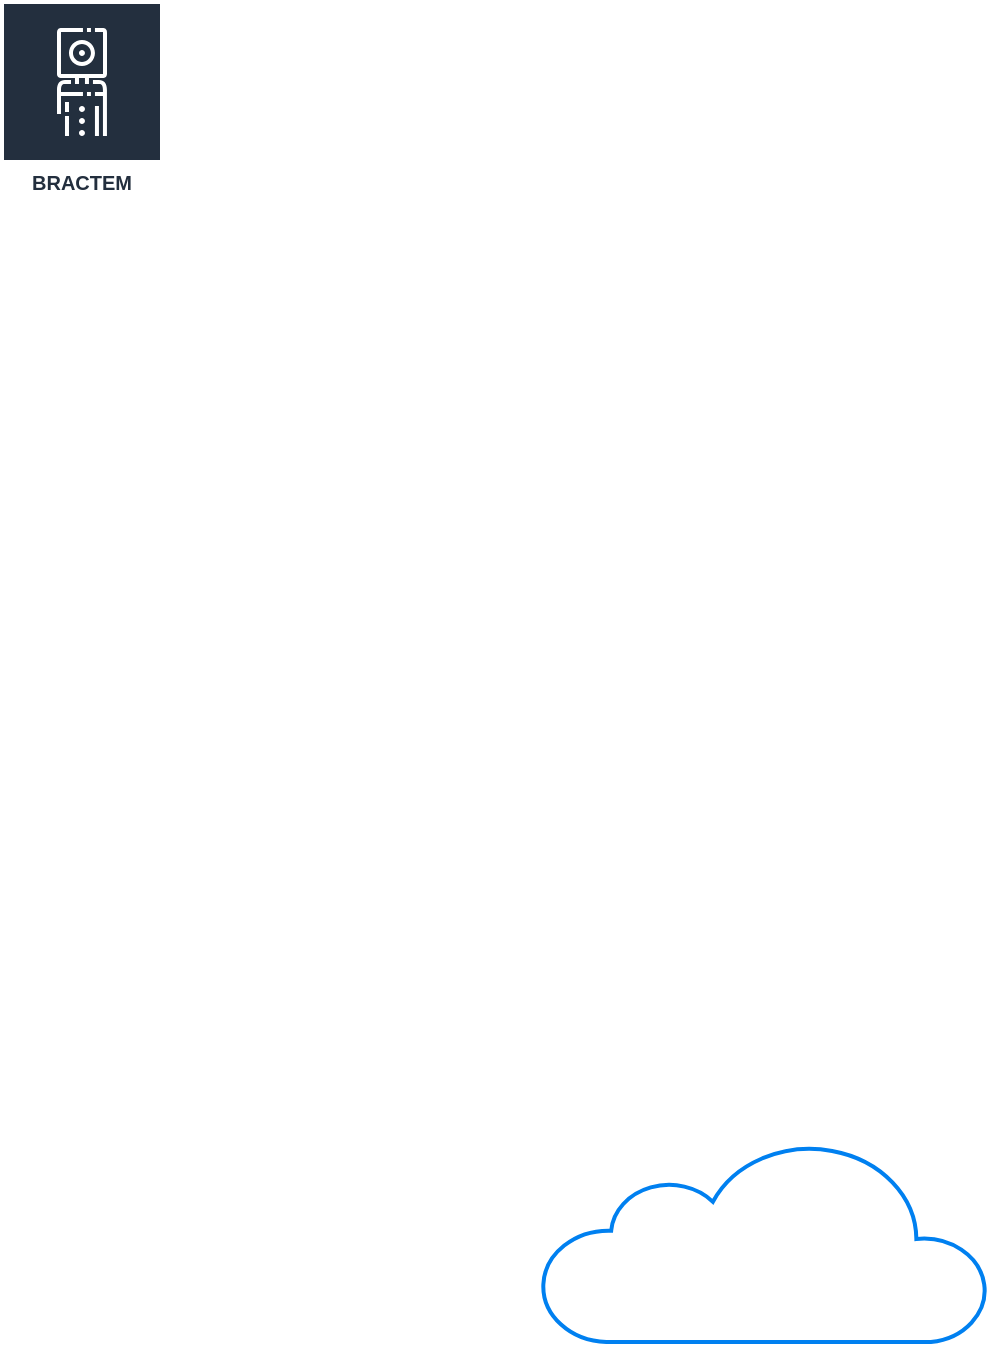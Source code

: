 <mxfile version="26.1.3">
  <diagram name="Página-1" id="8K3thalKERz9PwRj6b82">
    <mxGraphModel dx="1356" dy="738" grid="1" gridSize="10" guides="1" tooltips="1" connect="1" arrows="1" fold="1" page="1" pageScale="1" pageWidth="827" pageHeight="1169" background="none" math="0" shadow="0">
      <root>
        <mxCell id="0" />
        <mxCell id="1" parent="0" />
        <mxCell id="g58u9Pg7qBv3hDsWQ4d1-10" value="" style="html=1;verticalLabelPosition=bottom;align=center;labelBackgroundColor=#ffffff;verticalAlign=top;strokeWidth=2;strokeColor=#0080F0;shadow=0;dashed=0;shape=mxgraph.ios7.icons.cloud;" vertex="1" parent="1">
          <mxGeometry x="350" y="670" width="223.08" height="100" as="geometry" />
        </mxCell>
        <mxCell id="g58u9Pg7qBv3hDsWQ4d1-11" value="BRACTEM" style="sketch=0;outlineConnect=0;fontColor=#232F3E;gradientColor=none;strokeColor=#ffffff;fillColor=#232F3E;dashed=0;verticalLabelPosition=middle;verticalAlign=bottom;align=center;html=1;whiteSpace=wrap;fontSize=10;fontStyle=1;spacing=3;shape=mxgraph.aws4.productIcon;prIcon=mxgraph.aws4.deeplens;" vertex="1" parent="1">
          <mxGeometry x="80" y="100" width="80" height="100" as="geometry" />
        </mxCell>
      </root>
    </mxGraphModel>
  </diagram>
</mxfile>
